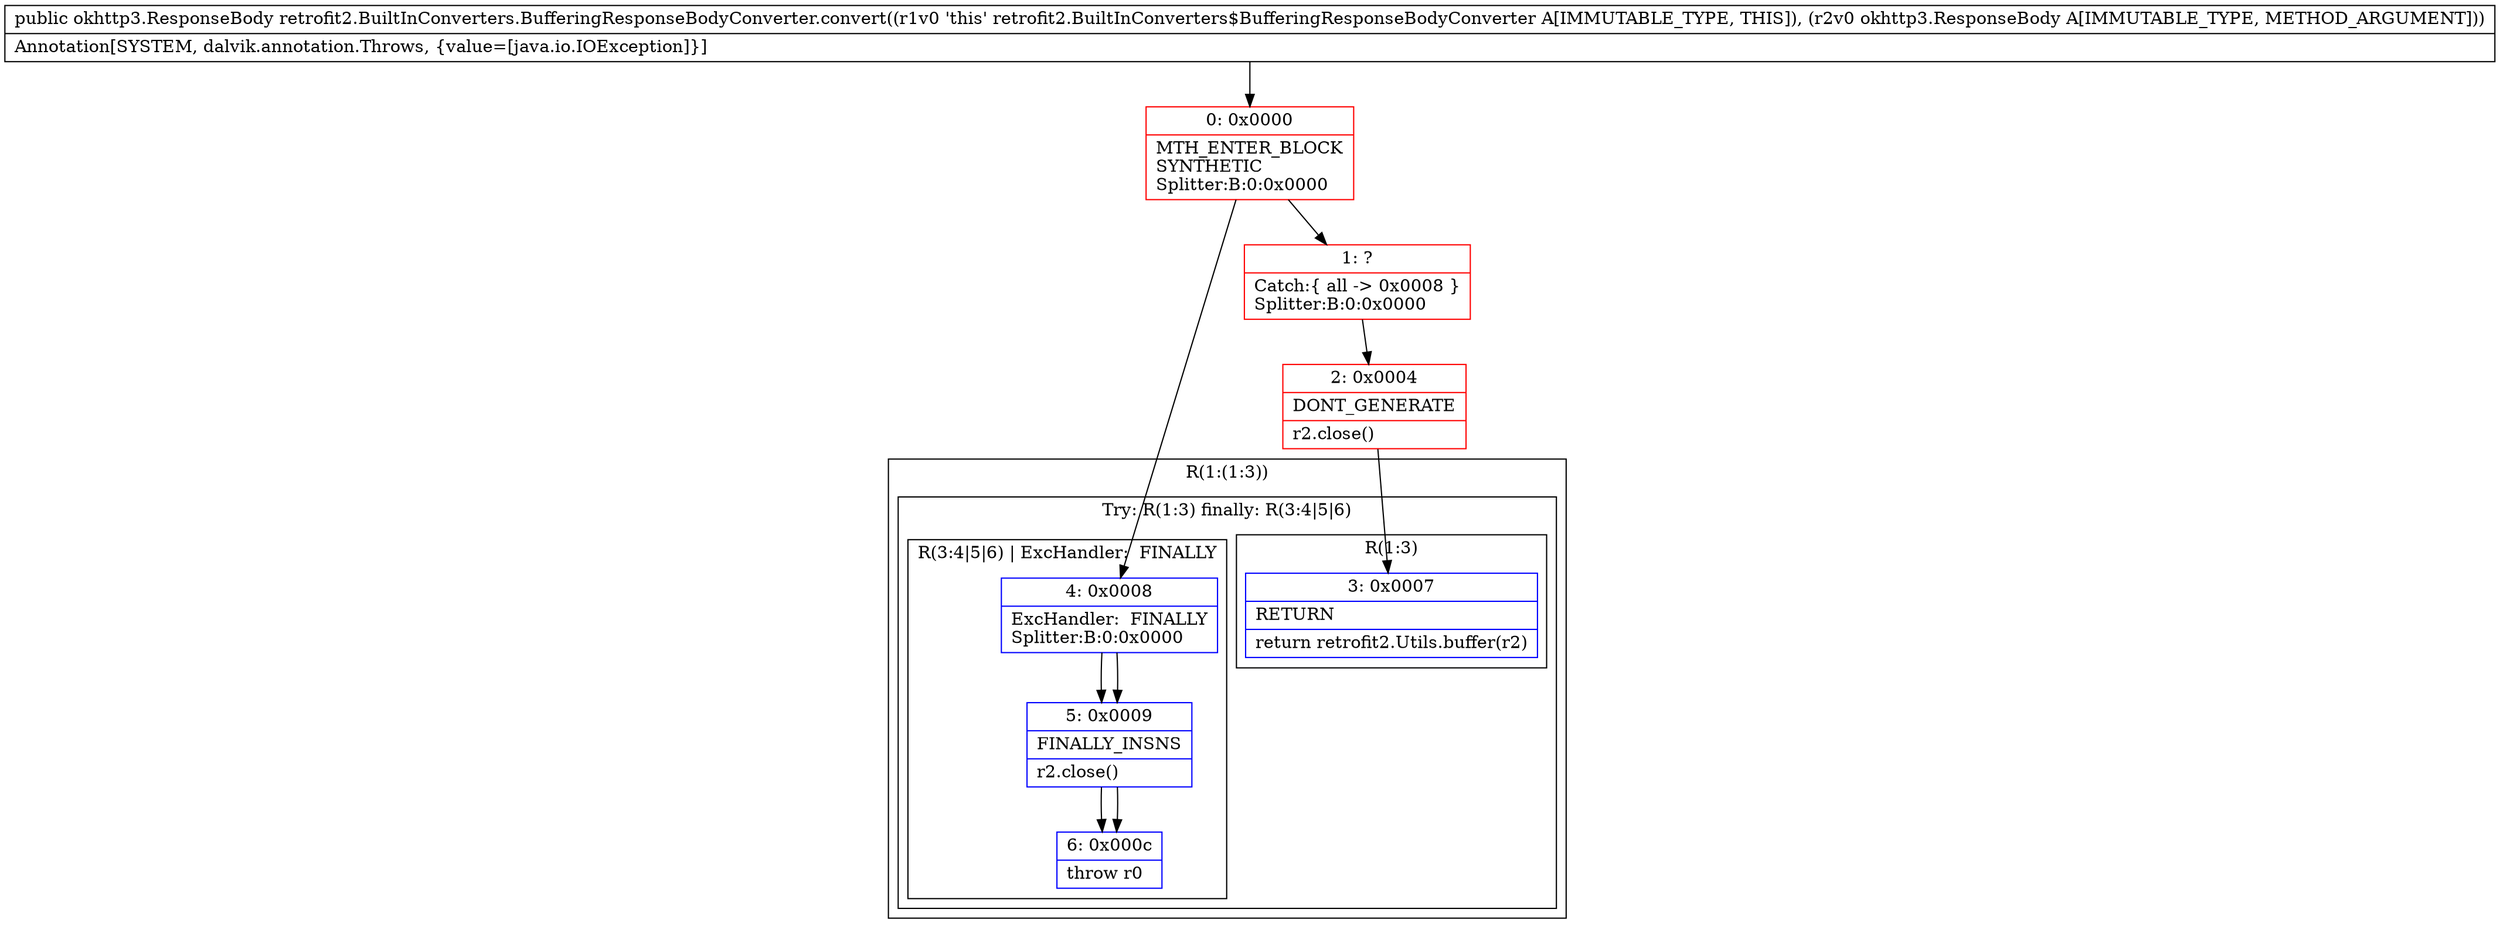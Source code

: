 digraph "CFG forretrofit2.BuiltInConverters.BufferingResponseBodyConverter.convert(Lokhttp3\/ResponseBody;)Lokhttp3\/ResponseBody;" {
subgraph cluster_Region_92693677 {
label = "R(1:(1:3))";
node [shape=record,color=blue];
subgraph cluster_TryCatchRegion_2092731987 {
label = "Try: R(1:3) finally: R(3:4|5|6)";
node [shape=record,color=blue];
subgraph cluster_Region_2068400764 {
label = "R(1:3)";
node [shape=record,color=blue];
Node_3 [shape=record,label="{3\:\ 0x0007|RETURN\l|return retrofit2.Utils.buffer(r2)\l}"];
}
subgraph cluster_Region_1184827771 {
label = "R(3:4|5|6) | ExcHandler:  FINALLY\l";
node [shape=record,color=blue];
Node_4 [shape=record,label="{4\:\ 0x0008|ExcHandler:  FINALLY\lSplitter:B:0:0x0000\l}"];
Node_5 [shape=record,label="{5\:\ 0x0009|FINALLY_INSNS\l|r2.close()\l}"];
Node_6 [shape=record,label="{6\:\ 0x000c|throw r0\l}"];
}
}
}
subgraph cluster_Region_1184827771 {
label = "R(3:4|5|6) | ExcHandler:  FINALLY\l";
node [shape=record,color=blue];
Node_4 [shape=record,label="{4\:\ 0x0008|ExcHandler:  FINALLY\lSplitter:B:0:0x0000\l}"];
Node_5 [shape=record,label="{5\:\ 0x0009|FINALLY_INSNS\l|r2.close()\l}"];
Node_6 [shape=record,label="{6\:\ 0x000c|throw r0\l}"];
}
Node_0 [shape=record,color=red,label="{0\:\ 0x0000|MTH_ENTER_BLOCK\lSYNTHETIC\lSplitter:B:0:0x0000\l}"];
Node_1 [shape=record,color=red,label="{1\:\ ?|Catch:\{ all \-\> 0x0008 \}\lSplitter:B:0:0x0000\l}"];
Node_2 [shape=record,color=red,label="{2\:\ 0x0004|DONT_GENERATE\l|r2.close()\l}"];
MethodNode[shape=record,label="{public okhttp3.ResponseBody retrofit2.BuiltInConverters.BufferingResponseBodyConverter.convert((r1v0 'this' retrofit2.BuiltInConverters$BufferingResponseBodyConverter A[IMMUTABLE_TYPE, THIS]), (r2v0 okhttp3.ResponseBody A[IMMUTABLE_TYPE, METHOD_ARGUMENT]))  | Annotation[SYSTEM, dalvik.annotation.Throws, \{value=[java.io.IOException]\}]\l}"];
MethodNode -> Node_0;
Node_4 -> Node_5;
Node_5 -> Node_6;
Node_4 -> Node_5;
Node_5 -> Node_6;
Node_0 -> Node_1;
Node_0 -> Node_4;
Node_1 -> Node_2;
Node_2 -> Node_3;
}

